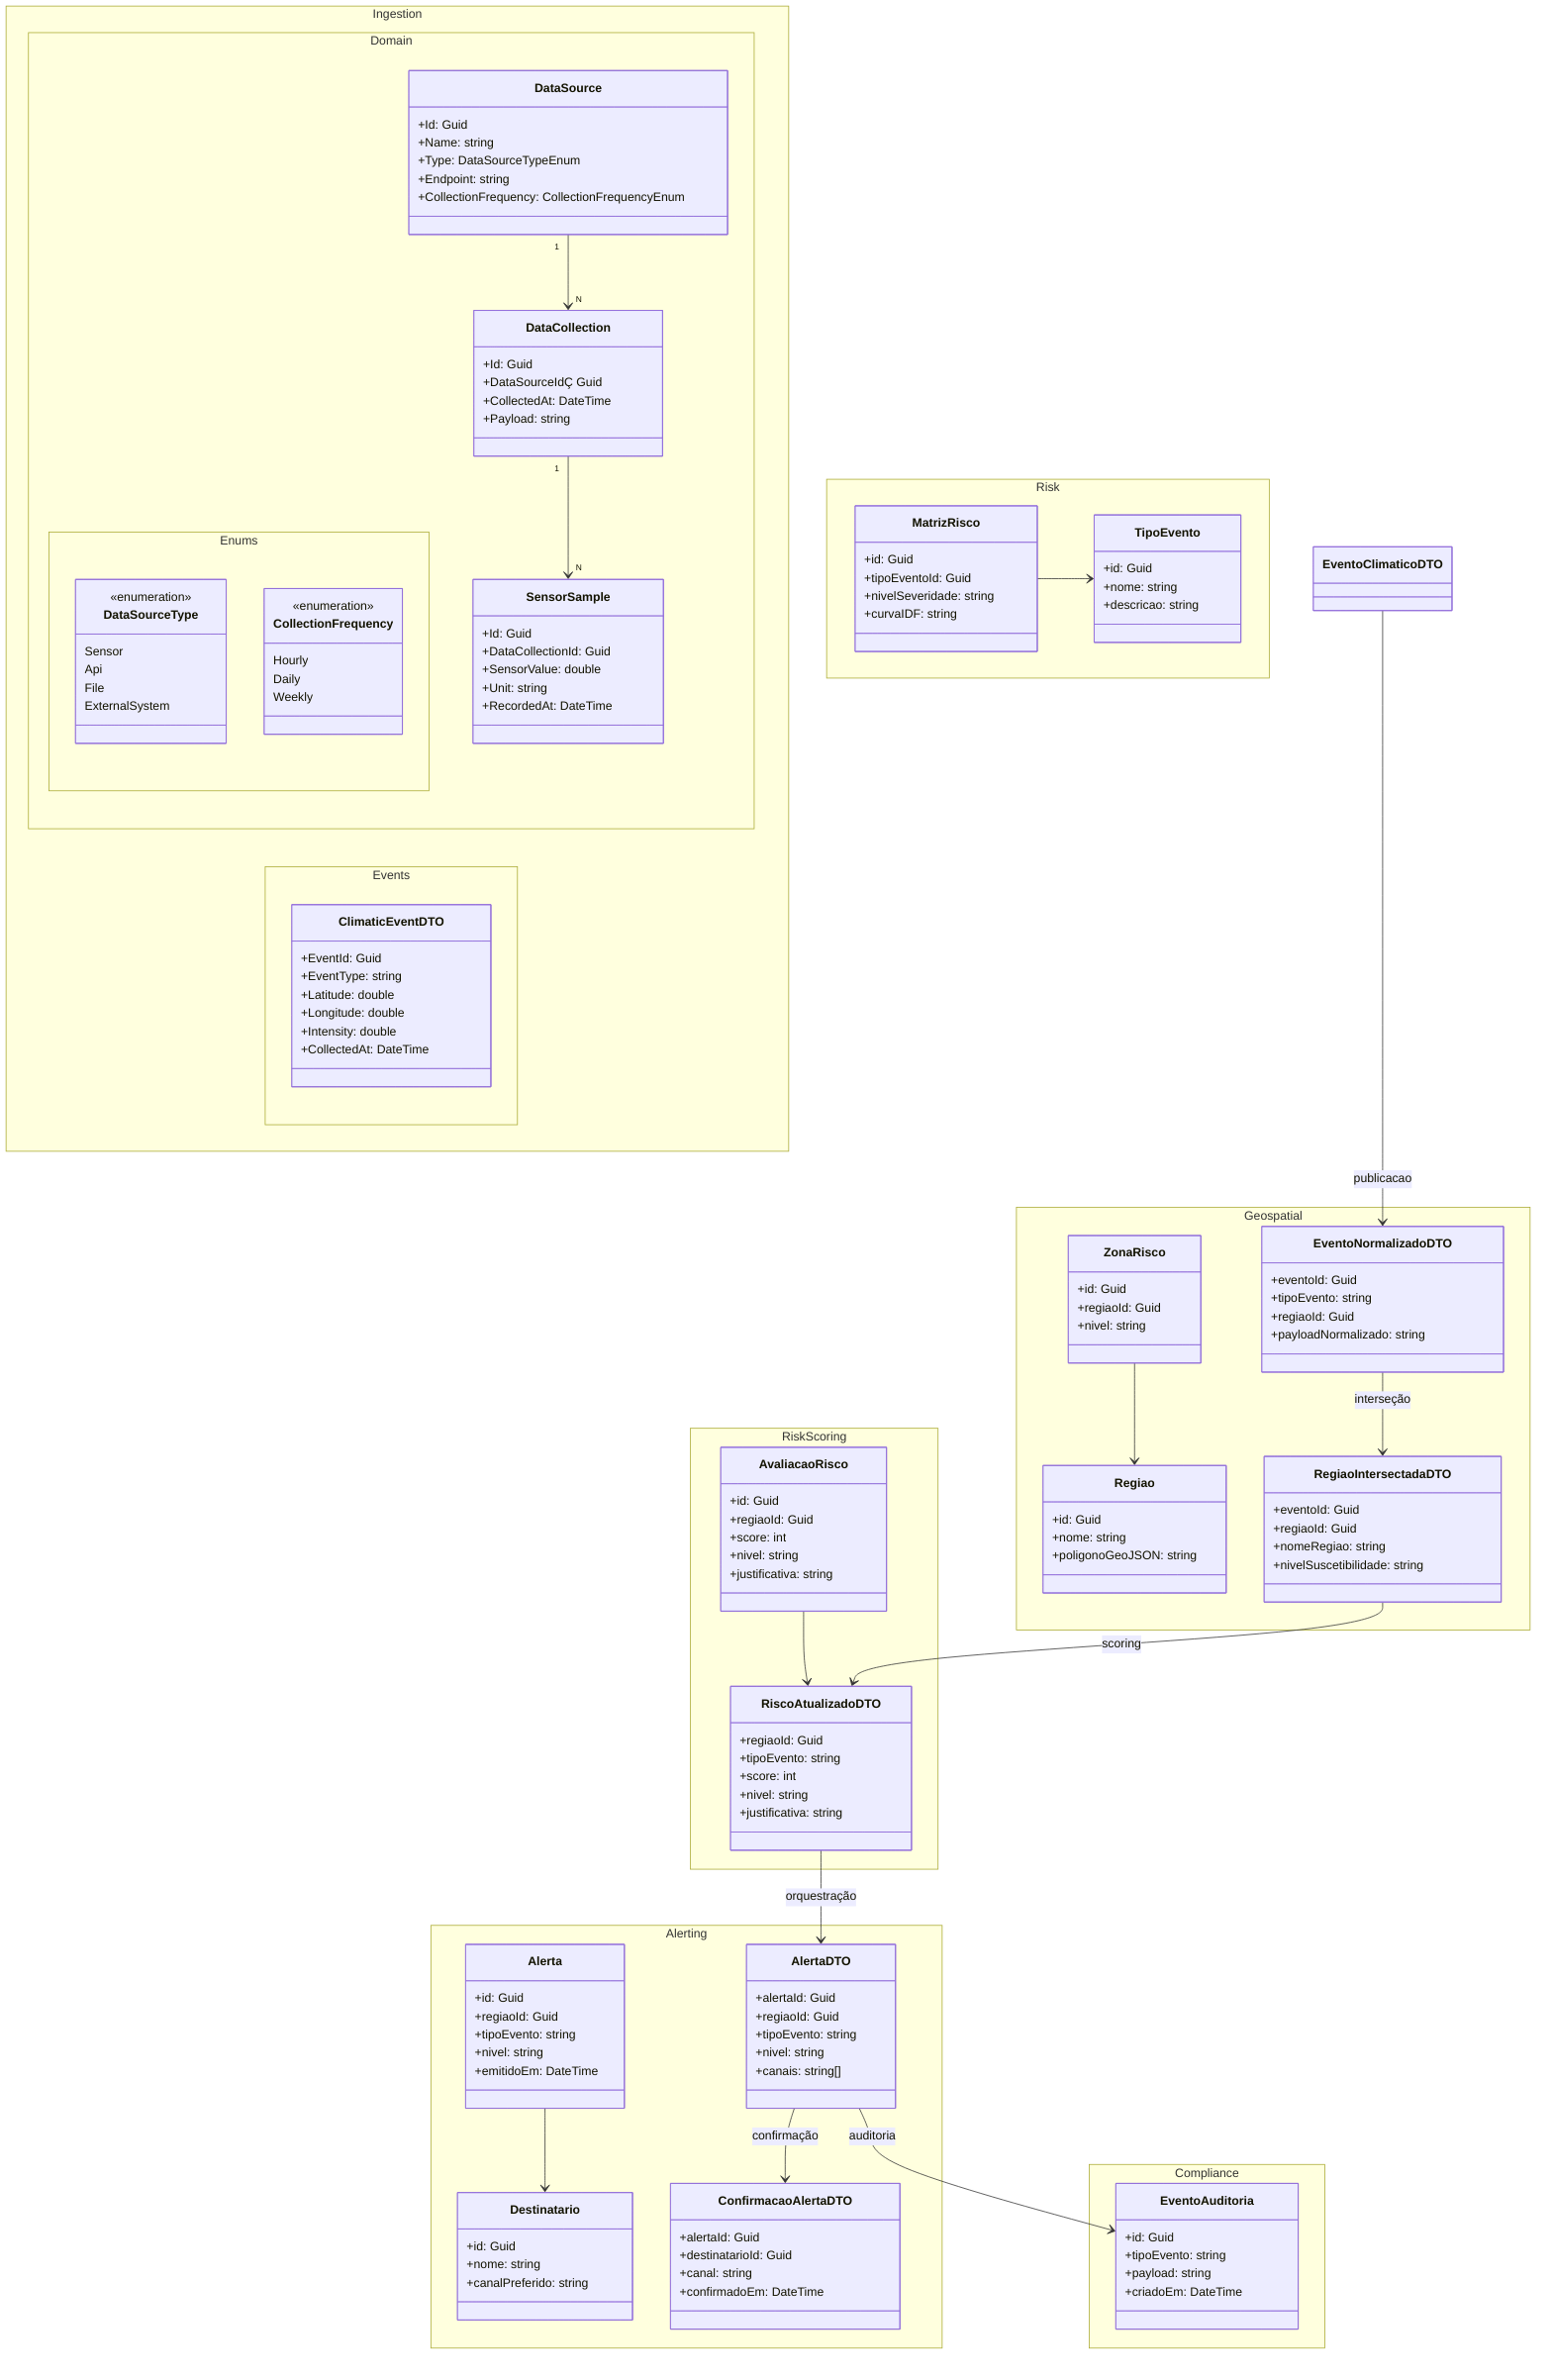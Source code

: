 classDiagram
%% =====================
%% Namespace: Ingestion
%% =====================
%% Domain / Persistence Namespace
namespace Ingestion.Domain {
  class DataSource {
    +Id: Guid
    +Name: string
    +Type: DataSourceTypeEnum
    +Endpoint: string
    +CollectionFrequency: CollectionFrequencyEnum
  }

  class DataCollection {
    +Id: Guid
    +DataSourceIdÇ Guid
    +CollectedAt: DateTime
    +Payload: string
  }

  class SensorSample {
    +Id: Guid
    +DataCollectionId: Guid
    +SensorValue: double
    +Unit: string
    +RecordedAt: DateTime
  }
}

%% Relações de aggregate
DataSource "1" --> "N" DataCollection
DataCollection "1" --> "N" SensorSample

%% Enums
namespace Ingestion.Domain.Enums {
  class DataSourceType {
    <<enumeration>>
    Sensor
    Api
    File
    ExternalSystem
  }

  class CollectionFrequency {
    <<enumeration>>
    Hourly
    Daily
    Weekly
  }
}

%% Namespace de eventos (publicados para downstream)
namespace Ingestion.Events {
    class ClimaticEventDTO {
      +EventId: Guid
      +EventType: string
      +Latitude: double
      +Longitude: double
      +Intensity: double
      +CollectedAt: DateTime
    }
}

%% =====================
%% Namespace: Geospatial
%% =====================
namespace Geospatial {
  class Regiao {
    +id: Guid
    +nome: string
    +poligonoGeoJSON: string
  }
  class ZonaRisco {
    +id: Guid
    +regiaoId: Guid
    +nivel: string
  }
  class EventoNormalizadoDTO {
    +eventoId: Guid
    +tipoEvento: string
    +regiaoId: Guid
    +payloadNormalizado: string
  }
  class RegiaoIntersectadaDTO {
    +eventoId: Guid
    +regiaoId: Guid
    +nomeRegiao: string
    +nivelSuscetibilidade: string
  }
}

ZonaRisco --> Regiao

%% =====================
%% Namespace: Risk
%% =====================
namespace Risk {
  class TipoEvento {
    +id: Guid
    +nome: string
    +descricao: string
  }
  class MatrizRisco {
    +id: Guid
    +tipoEventoId: Guid
    +nivelSeveridade: string
    +curvaIDF: string
  }
}

MatrizRisco --> TipoEvento

%% =====================
%% Namespace: RiskScoring
%% =====================
namespace RiskScoring {
  class AvaliacaoRisco {
    +id: Guid
    +regiaoId: Guid
    +score: int
    +nivel: string
    +justificativa: string
  }
  class RiscoAtualizadoDTO {
    +regiaoId: Guid
    +tipoEvento: string
    +score: int
    +nivel: string
    +justificativa: string
  }
}

AvaliacaoRisco --> RiscoAtualizadoDTO

%% =====================
%% Namespace: Alerting
%% =====================
namespace Alerting {
  class Alerta {
    +id: Guid
    +regiaoId: Guid
    +tipoEvento: string
    +nivel: string
    +emitidoEm: DateTime
  }
  class Destinatario {
    +id: Guid
    +nome: string
    +canalPreferido: string
  }
  class AlertaDTO {
    +alertaId: Guid
    +regiaoId: Guid
    +tipoEvento: string
    +nivel: string
    +canais: string[]
  }
  class ConfirmacaoAlertaDTO {
    +alertaId: Guid
    +destinatarioId: Guid
    +canal: string
    +confirmadoEm: DateTime
  }

}

Alerta --> Destinatario

%% =====================
%% Namespace: Compliance
%% =====================
namespace Compliance {
  class EventoAuditoria {
    +id: Guid
    +tipoEvento: string
    +payload: string
    +criadoEm: DateTime
  }
}

%% =====================
%% Dependências / Fluxo de Eventos
%% =====================
EventoClimaticoDTO --> EventoNormalizadoDTO : publicacao
EventoNormalizadoDTO --> RegiaoIntersectadaDTO : interseção
RegiaoIntersectadaDTO --> RiscoAtualizadoDTO : scoring
RiscoAtualizadoDTO --> AlertaDTO : orquestração
AlertaDTO --> ConfirmacaoAlertaDTO : confirmação
AlertaDTO --> EventoAuditoria : auditoria